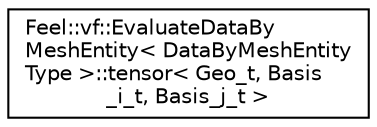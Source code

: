 digraph "Graphical Class Hierarchy"
{
 // LATEX_PDF_SIZE
  edge [fontname="Helvetica",fontsize="10",labelfontname="Helvetica",labelfontsize="10"];
  node [fontname="Helvetica",fontsize="10",shape=record];
  rankdir="LR";
  Node0 [label="Feel::vf::EvaluateDataBy\lMeshEntity\< DataByMeshEntity\lType \>::tensor\< Geo_t, Basis\l_i_t, Basis_j_t \>",height=0.2,width=0.4,color="black", fillcolor="white", style="filled",URL="$structFeel_1_1vf_1_1EvaluateDataByMeshEntity_1_1tensor.html",tooltip=" "];
}
